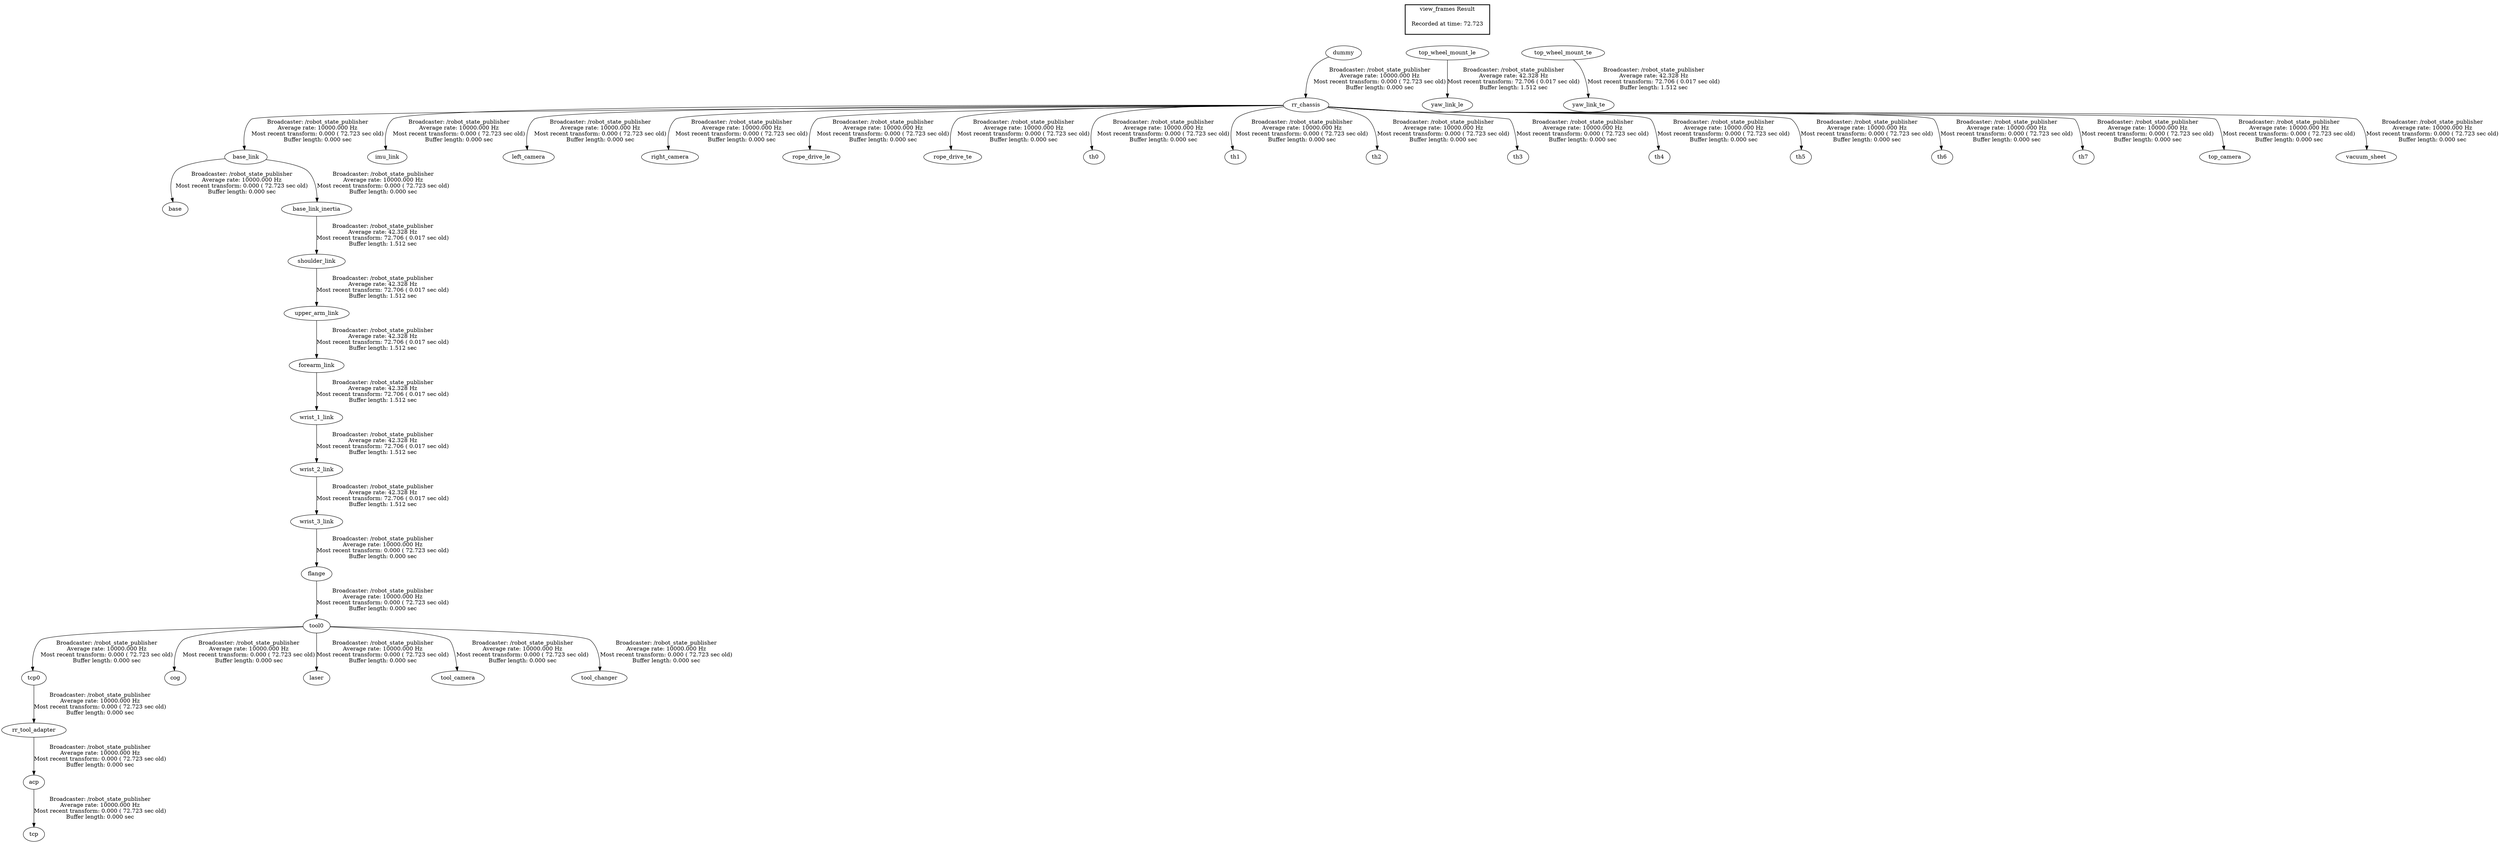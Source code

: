 digraph G {
"base_link" -> "base"[label="Broadcaster: /robot_state_publisher\nAverage rate: 10000.000 Hz\nMost recent transform: 0.000 ( 72.723 sec old)\nBuffer length: 0.000 sec\n"];
"rr_chassis" -> "base_link"[label="Broadcaster: /robot_state_publisher\nAverage rate: 10000.000 Hz\nMost recent transform: 0.000 ( 72.723 sec old)\nBuffer length: 0.000 sec\n"];
"base_link" -> "base_link_inertia"[label="Broadcaster: /robot_state_publisher\nAverage rate: 10000.000 Hz\nMost recent transform: 0.000 ( 72.723 sec old)\nBuffer length: 0.000 sec\n"];
"dummy" -> "rr_chassis"[label="Broadcaster: /robot_state_publisher\nAverage rate: 10000.000 Hz\nMost recent transform: 0.000 ( 72.723 sec old)\nBuffer length: 0.000 sec\n"];
"flange" -> "tool0"[label="Broadcaster: /robot_state_publisher\nAverage rate: 10000.000 Hz\nMost recent transform: 0.000 ( 72.723 sec old)\nBuffer length: 0.000 sec\n"];
"wrist_3_link" -> "flange"[label="Broadcaster: /robot_state_publisher\nAverage rate: 10000.000 Hz\nMost recent transform: 0.000 ( 72.723 sec old)\nBuffer length: 0.000 sec\n"];
"rr_chassis" -> "imu_link"[label="Broadcaster: /robot_state_publisher\nAverage rate: 10000.000 Hz\nMost recent transform: 0.000 ( 72.723 sec old)\nBuffer length: 0.000 sec\n"];
"rr_chassis" -> "left_camera"[label="Broadcaster: /robot_state_publisher\nAverage rate: 10000.000 Hz\nMost recent transform: 0.000 ( 72.723 sec old)\nBuffer length: 0.000 sec\n"];
"rr_chassis" -> "right_camera"[label="Broadcaster: /robot_state_publisher\nAverage rate: 10000.000 Hz\nMost recent transform: 0.000 ( 72.723 sec old)\nBuffer length: 0.000 sec\n"];
"rr_chassis" -> "rope_drive_le"[label="Broadcaster: /robot_state_publisher\nAverage rate: 10000.000 Hz\nMost recent transform: 0.000 ( 72.723 sec old)\nBuffer length: 0.000 sec\n"];
"rr_chassis" -> "rope_drive_te"[label="Broadcaster: /robot_state_publisher\nAverage rate: 10000.000 Hz\nMost recent transform: 0.000 ( 72.723 sec old)\nBuffer length: 0.000 sec\n"];
"rr_tool_adapter" -> "acp"[label="Broadcaster: /robot_state_publisher\nAverage rate: 10000.000 Hz\nMost recent transform: 0.000 ( 72.723 sec old)\nBuffer length: 0.000 sec\n"];
"tcp0" -> "rr_tool_adapter"[label="Broadcaster: /robot_state_publisher\nAverage rate: 10000.000 Hz\nMost recent transform: 0.000 ( 72.723 sec old)\nBuffer length: 0.000 sec\n"];
"tool0" -> "tcp0"[label="Broadcaster: /robot_state_publisher\nAverage rate: 10000.000 Hz\nMost recent transform: 0.000 ( 72.723 sec old)\nBuffer length: 0.000 sec\n"];
"acp" -> "tcp"[label="Broadcaster: /robot_state_publisher\nAverage rate: 10000.000 Hz\nMost recent transform: 0.000 ( 72.723 sec old)\nBuffer length: 0.000 sec\n"];
"rr_chassis" -> "th0"[label="Broadcaster: /robot_state_publisher\nAverage rate: 10000.000 Hz\nMost recent transform: 0.000 ( 72.723 sec old)\nBuffer length: 0.000 sec\n"];
"rr_chassis" -> "th1"[label="Broadcaster: /robot_state_publisher\nAverage rate: 10000.000 Hz\nMost recent transform: 0.000 ( 72.723 sec old)\nBuffer length: 0.000 sec\n"];
"rr_chassis" -> "th2"[label="Broadcaster: /robot_state_publisher\nAverage rate: 10000.000 Hz\nMost recent transform: 0.000 ( 72.723 sec old)\nBuffer length: 0.000 sec\n"];
"rr_chassis" -> "th3"[label="Broadcaster: /robot_state_publisher\nAverage rate: 10000.000 Hz\nMost recent transform: 0.000 ( 72.723 sec old)\nBuffer length: 0.000 sec\n"];
"rr_chassis" -> "th4"[label="Broadcaster: /robot_state_publisher\nAverage rate: 10000.000 Hz\nMost recent transform: 0.000 ( 72.723 sec old)\nBuffer length: 0.000 sec\n"];
"rr_chassis" -> "th5"[label="Broadcaster: /robot_state_publisher\nAverage rate: 10000.000 Hz\nMost recent transform: 0.000 ( 72.723 sec old)\nBuffer length: 0.000 sec\n"];
"rr_chassis" -> "th6"[label="Broadcaster: /robot_state_publisher\nAverage rate: 10000.000 Hz\nMost recent transform: 0.000 ( 72.723 sec old)\nBuffer length: 0.000 sec\n"];
"rr_chassis" -> "th7"[label="Broadcaster: /robot_state_publisher\nAverage rate: 10000.000 Hz\nMost recent transform: 0.000 ( 72.723 sec old)\nBuffer length: 0.000 sec\n"];
"tool0" -> "cog"[label="Broadcaster: /robot_state_publisher\nAverage rate: 10000.000 Hz\nMost recent transform: 0.000 ( 72.723 sec old)\nBuffer length: 0.000 sec\n"];
"tool0" -> "laser"[label="Broadcaster: /robot_state_publisher\nAverage rate: 10000.000 Hz\nMost recent transform: 0.000 ( 72.723 sec old)\nBuffer length: 0.000 sec\n"];
"tool0" -> "tool_camera"[label="Broadcaster: /robot_state_publisher\nAverage rate: 10000.000 Hz\nMost recent transform: 0.000 ( 72.723 sec old)\nBuffer length: 0.000 sec\n"];
"tool0" -> "tool_changer"[label="Broadcaster: /robot_state_publisher\nAverage rate: 10000.000 Hz\nMost recent transform: 0.000 ( 72.723 sec old)\nBuffer length: 0.000 sec\n"];
"rr_chassis" -> "top_camera"[label="Broadcaster: /robot_state_publisher\nAverage rate: 10000.000 Hz\nMost recent transform: 0.000 ( 72.723 sec old)\nBuffer length: 0.000 sec\n"];
"rr_chassis" -> "vacuum_sheet"[label="Broadcaster: /robot_state_publisher\nAverage rate: 10000.000 Hz\nMost recent transform: 0.000 ( 72.723 sec old)\nBuffer length: 0.000 sec\n"];
"wrist_2_link" -> "wrist_3_link"[label="Broadcaster: /robot_state_publisher\nAverage rate: 42.328 Hz\nMost recent transform: 72.706 ( 0.017 sec old)\nBuffer length: 1.512 sec\n"];
"upper_arm_link" -> "forearm_link"[label="Broadcaster: /robot_state_publisher\nAverage rate: 42.328 Hz\nMost recent transform: 72.706 ( 0.017 sec old)\nBuffer length: 1.512 sec\n"];
"shoulder_link" -> "upper_arm_link"[label="Broadcaster: /robot_state_publisher\nAverage rate: 42.328 Hz\nMost recent transform: 72.706 ( 0.017 sec old)\nBuffer length: 1.512 sec\n"];
"base_link_inertia" -> "shoulder_link"[label="Broadcaster: /robot_state_publisher\nAverage rate: 42.328 Hz\nMost recent transform: 72.706 ( 0.017 sec old)\nBuffer length: 1.512 sec\n"];
"top_wheel_mount_le" -> "yaw_link_le"[label="Broadcaster: /robot_state_publisher\nAverage rate: 42.328 Hz\nMost recent transform: 72.706 ( 0.017 sec old)\nBuffer length: 1.512 sec\n"];
"top_wheel_mount_te" -> "yaw_link_te"[label="Broadcaster: /robot_state_publisher\nAverage rate: 42.328 Hz\nMost recent transform: 72.706 ( 0.017 sec old)\nBuffer length: 1.512 sec\n"];
"forearm_link" -> "wrist_1_link"[label="Broadcaster: /robot_state_publisher\nAverage rate: 42.328 Hz\nMost recent transform: 72.706 ( 0.017 sec old)\nBuffer length: 1.512 sec\n"];
"wrist_1_link" -> "wrist_2_link"[label="Broadcaster: /robot_state_publisher\nAverage rate: 42.328 Hz\nMost recent transform: 72.706 ( 0.017 sec old)\nBuffer length: 1.512 sec\n"];
edge [style=invis];
 subgraph cluster_legend { style=bold; color=black; label ="view_frames Result";
"Recorded at time: 72.723"[ shape=plaintext ] ;
 }->"dummy";
edge [style=invis];
 subgraph cluster_legend { style=bold; color=black; label ="view_frames Result";
"Recorded at time: 72.723"[ shape=plaintext ] ;
 }->"top_wheel_mount_le";
edge [style=invis];
 subgraph cluster_legend { style=bold; color=black; label ="view_frames Result";
"Recorded at time: 72.723"[ shape=plaintext ] ;
 }->"top_wheel_mount_te";
}